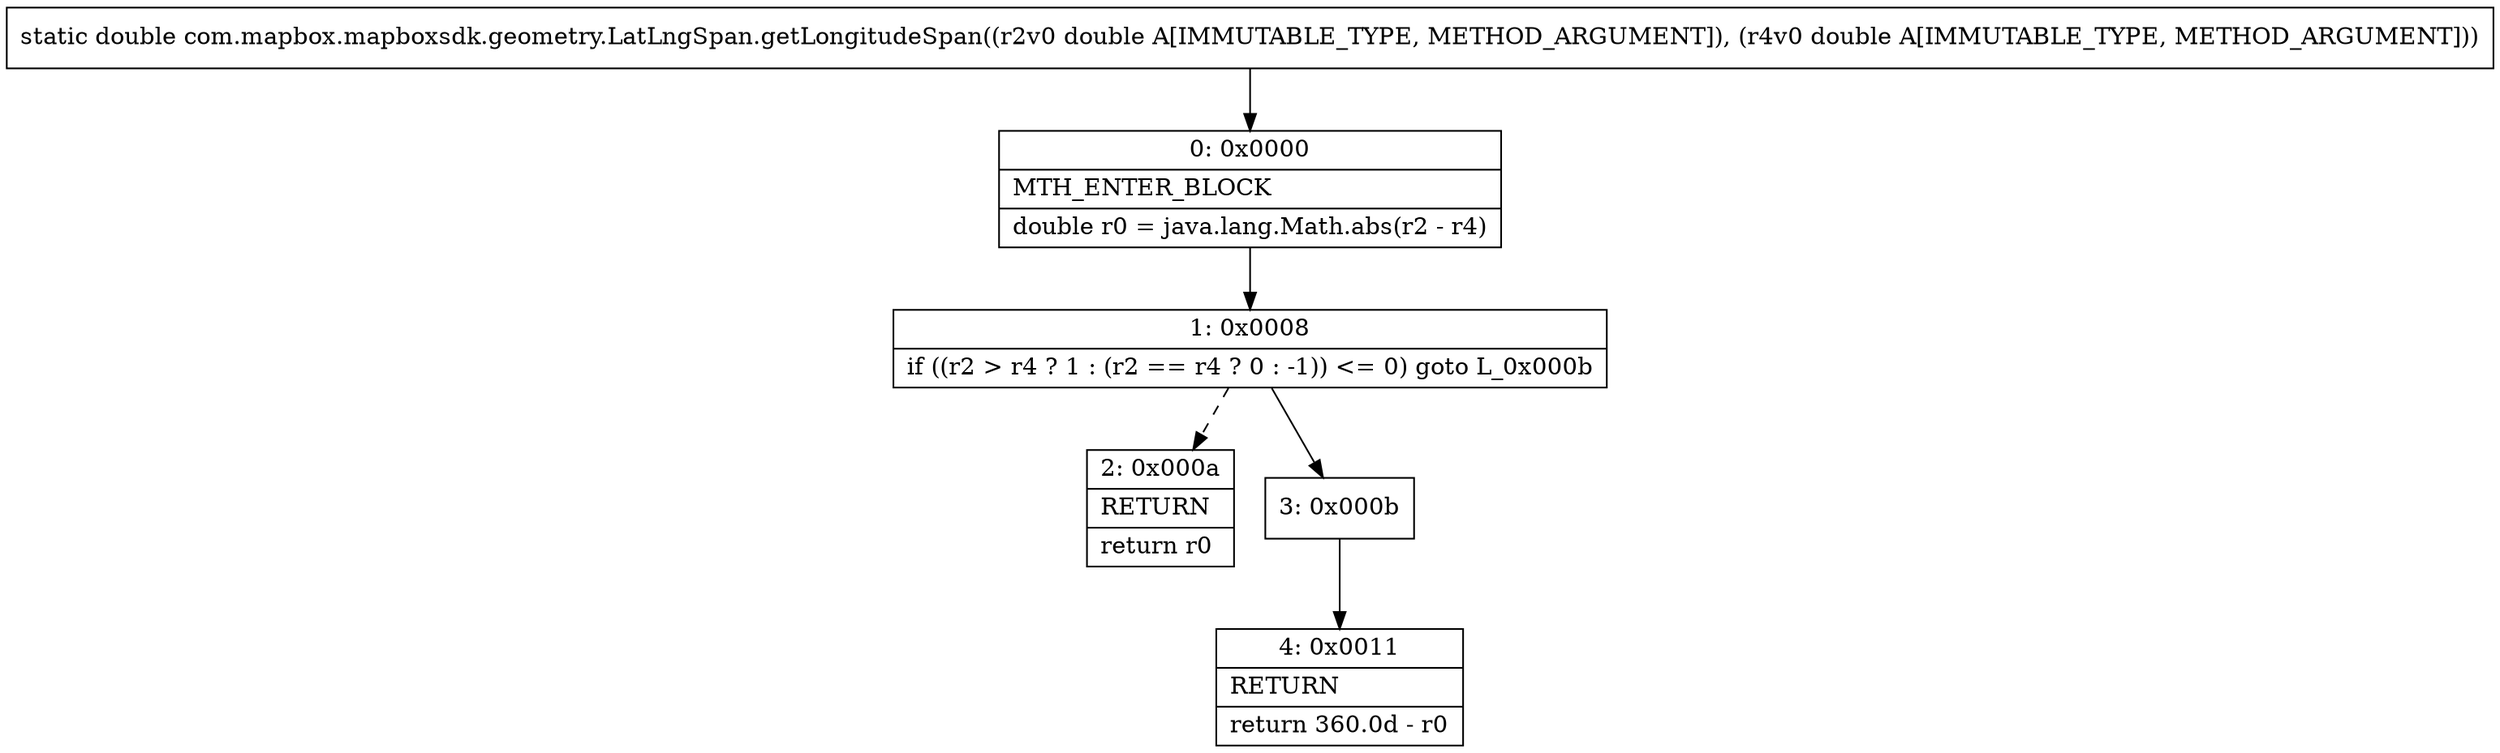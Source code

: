 digraph "CFG forcom.mapbox.mapboxsdk.geometry.LatLngSpan.getLongitudeSpan(DD)D" {
Node_0 [shape=record,label="{0\:\ 0x0000|MTH_ENTER_BLOCK\l|double r0 = java.lang.Math.abs(r2 \- r4)\l}"];
Node_1 [shape=record,label="{1\:\ 0x0008|if ((r2 \> r4 ? 1 : (r2 == r4 ? 0 : \-1)) \<= 0) goto L_0x000b\l}"];
Node_2 [shape=record,label="{2\:\ 0x000a|RETURN\l|return r0\l}"];
Node_3 [shape=record,label="{3\:\ 0x000b}"];
Node_4 [shape=record,label="{4\:\ 0x0011|RETURN\l|return 360.0d \- r0\l}"];
MethodNode[shape=record,label="{static double com.mapbox.mapboxsdk.geometry.LatLngSpan.getLongitudeSpan((r2v0 double A[IMMUTABLE_TYPE, METHOD_ARGUMENT]), (r4v0 double A[IMMUTABLE_TYPE, METHOD_ARGUMENT])) }"];
MethodNode -> Node_0;
Node_0 -> Node_1;
Node_1 -> Node_2[style=dashed];
Node_1 -> Node_3;
Node_3 -> Node_4;
}

